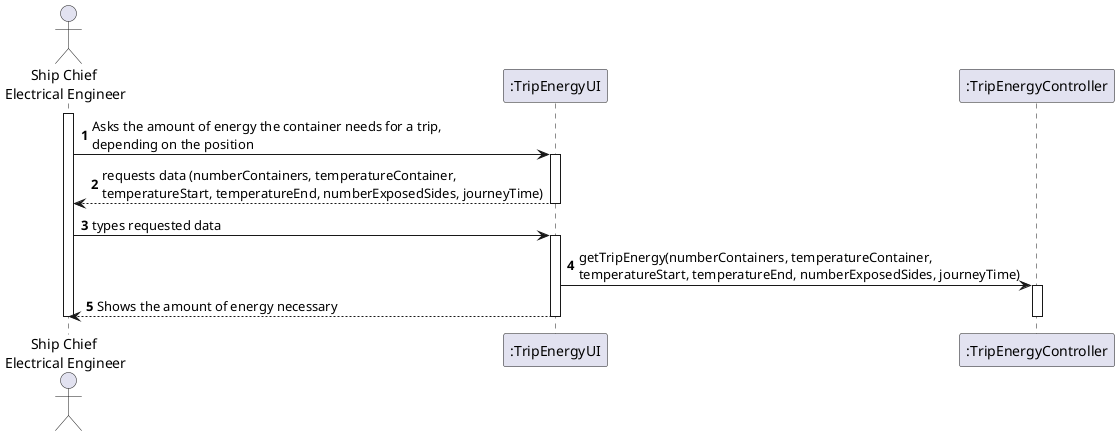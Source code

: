 @startuml
'https://plantuml.com/sequence-diagram

autonumber

actor "Ship Chief \nElectrical Engineer" as SCEE

participant ":TripEnergyUI" as UI
participant ":TripEnergyController" as CTRL

activate SCEE
SCEE -> UI : Asks the amount of energy the container needs for a trip, \ndepending on the position

activate UI
UI --> SCEE : requests data (numberContainers, temperatureContainer, \ntemperatureStart, temperatureEnd, numberExposedSides, journeyTime)
deactivate UI

SCEE -> UI : types requested data
activate UI


UI -> CTRL : getTripEnergy(numberContainers, temperatureContainer, \ntemperatureStart, temperatureEnd, numberExposedSides, journeyTime)
activate CTRL

UI --> SCEE : Shows the amount of energy necessary
deactivate CTRL
deactivate UI
deactivate SCEE
@enduml